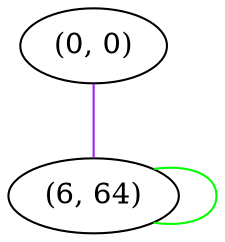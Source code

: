 graph "" {
"(0, 0)";
"(6, 64)";
"(0, 0)" -- "(6, 64)"  [color=purple, key=0, weight=4];
"(6, 64)" -- "(6, 64)"  [color=green, key=0, weight=2];
}

